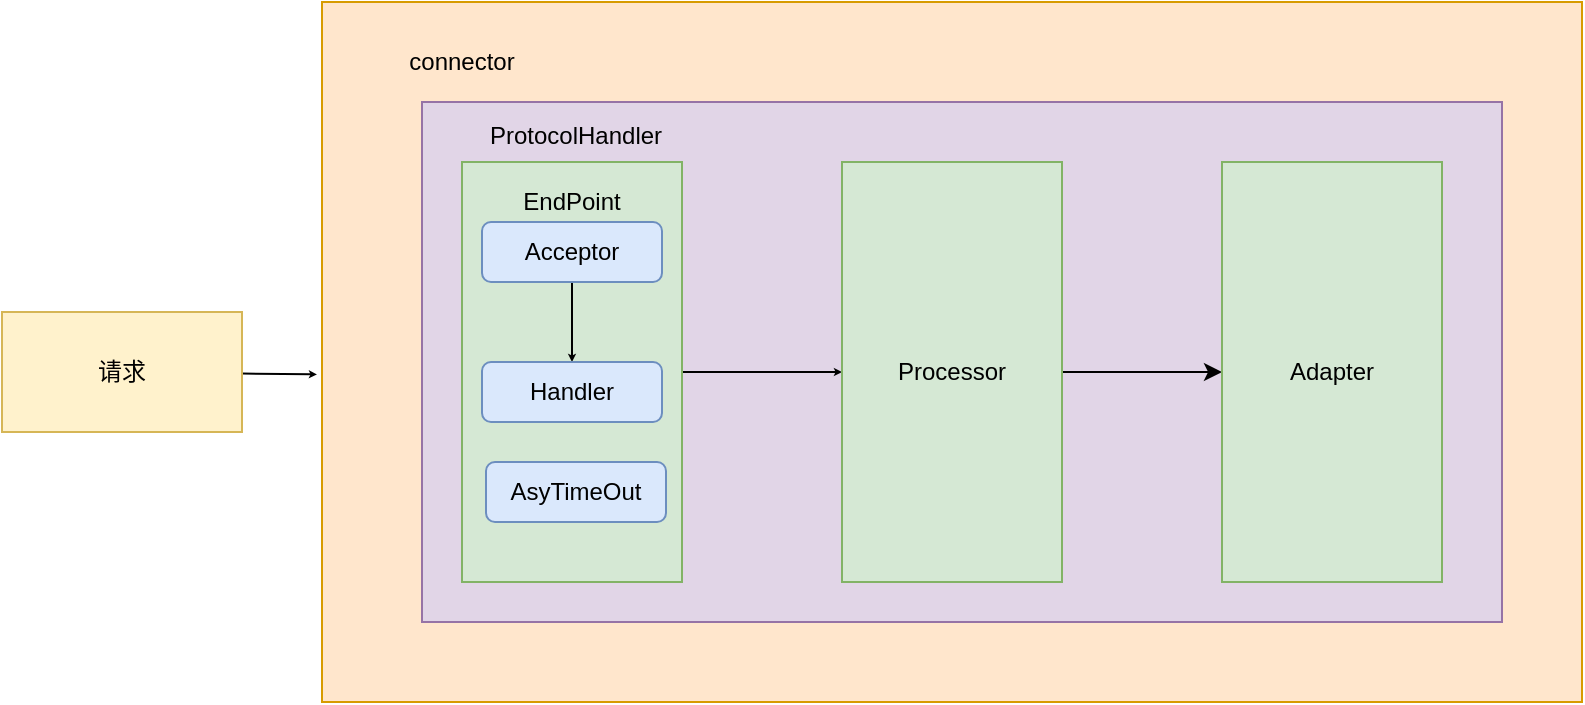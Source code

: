 <mxfile version="14.6.13" type="device" pages="2"><diagram id="bUggtp7el3vRHZugqFDt" name="第 1 页"><mxGraphModel dx="1595" dy="482" grid="1" gridSize="10" guides="1" tooltips="1" connect="1" arrows="1" fold="1" page="1" pageScale="1" pageWidth="827" pageHeight="1169" math="0" shadow="0"><root><mxCell id="0"/><mxCell id="1" parent="0"/><mxCell id="CjqN4TEs6XBHNt-hwPr--1" value="" style="rounded=0;whiteSpace=wrap;html=1;fillColor=#ffe6cc;strokeColor=#d79b00;" vertex="1" parent="1"><mxGeometry x="110" y="90" width="630" height="350" as="geometry"/></mxCell><mxCell id="CjqN4TEs6XBHNt-hwPr--2" value="" style="rounded=0;whiteSpace=wrap;html=1;fillColor=#e1d5e7;strokeColor=#9673a6;" vertex="1" parent="1"><mxGeometry x="160" y="140" width="540" height="260" as="geometry"/></mxCell><mxCell id="CjqN4TEs6XBHNt-hwPr--3" value="connector" style="text;html=1;strokeColor=none;fillColor=none;align=center;verticalAlign=middle;whiteSpace=wrap;rounded=0;" vertex="1" parent="1"><mxGeometry x="140" y="110" width="80" height="20" as="geometry"/></mxCell><mxCell id="CjqN4TEs6XBHNt-hwPr--23" value="" style="edgeStyle=none;rounded=0;sketch=0;jumpStyle=none;jumpSize=1;orthogonalLoop=1;jettySize=auto;html=1;startSize=1;endSize=1;strokeColor=#000000;" edge="1" parent="1" source="CjqN4TEs6XBHNt-hwPr--5" target="CjqN4TEs6XBHNt-hwPr--6"><mxGeometry relative="1" as="geometry"/></mxCell><mxCell id="CjqN4TEs6XBHNt-hwPr--5" value="" style="rounded=0;whiteSpace=wrap;html=1;fillColor=#d5e8d4;strokeColor=#82b366;" vertex="1" parent="1"><mxGeometry x="180" y="170" width="110" height="210" as="geometry"/></mxCell><mxCell id="CjqN4TEs6XBHNt-hwPr--10" value="" style="edgeStyle=orthogonalEdgeStyle;rounded=0;orthogonalLoop=1;jettySize=auto;html=1;" edge="1" parent="1" source="CjqN4TEs6XBHNt-hwPr--6" target="CjqN4TEs6XBHNt-hwPr--7"><mxGeometry relative="1" as="geometry"/></mxCell><mxCell id="CjqN4TEs6XBHNt-hwPr--6" value="Processor" style="rounded=0;whiteSpace=wrap;html=1;fillColor=#d5e8d4;strokeColor=#82b366;" vertex="1" parent="1"><mxGeometry x="370" y="170" width="110" height="210" as="geometry"/></mxCell><mxCell id="CjqN4TEs6XBHNt-hwPr--7" value="Adapter" style="rounded=0;whiteSpace=wrap;html=1;fillColor=#d5e8d4;strokeColor=#82b366;" vertex="1" parent="1"><mxGeometry x="560" y="170" width="110" height="210" as="geometry"/></mxCell><mxCell id="CjqN4TEs6XBHNt-hwPr--11" value="ProtocolHandler" style="text;html=1;strokeColor=none;fillColor=none;align=center;verticalAlign=middle;whiteSpace=wrap;rounded=0;" vertex="1" parent="1"><mxGeometry x="197" y="147" width="80" height="20" as="geometry"/></mxCell><mxCell id="CjqN4TEs6XBHNt-hwPr--12" value="EndPoint" style="text;html=1;strokeColor=none;fillColor=none;align=center;verticalAlign=middle;whiteSpace=wrap;rounded=0;" vertex="1" parent="1"><mxGeometry x="215" y="180" width="40" height="20" as="geometry"/></mxCell><mxCell id="CjqN4TEs6XBHNt-hwPr--22" value="" style="rounded=0;sketch=0;jumpSize=1;orthogonalLoop=1;jettySize=auto;html=1;startSize=1;endSize=1;jumpStyle=none;entryX=0.5;entryY=0;entryDx=0;entryDy=0;" edge="1" parent="1" source="CjqN4TEs6XBHNt-hwPr--13" target="CjqN4TEs6XBHNt-hwPr--14"><mxGeometry relative="1" as="geometry"><mxPoint x="237" y="275" as="targetPoint"/></mxGeometry></mxCell><mxCell id="CjqN4TEs6XBHNt-hwPr--13" value="Acceptor" style="rounded=1;whiteSpace=wrap;html=1;fillColor=#dae8fc;strokeColor=#6c8ebf;" vertex="1" parent="1"><mxGeometry x="190" y="200" width="90" height="30" as="geometry"/></mxCell><mxCell id="CjqN4TEs6XBHNt-hwPr--14" value="Handler" style="rounded=1;whiteSpace=wrap;html=1;fillColor=#dae8fc;strokeColor=#6c8ebf;" vertex="1" parent="1"><mxGeometry x="190" y="270" width="90" height="30" as="geometry"/></mxCell><mxCell id="CjqN4TEs6XBHNt-hwPr--15" value="AsyTimeOut" style="rounded=1;whiteSpace=wrap;html=1;fillColor=#dae8fc;strokeColor=#6c8ebf;" vertex="1" parent="1"><mxGeometry x="192" y="320" width="90" height="30" as="geometry"/></mxCell><mxCell id="CjqN4TEs6XBHNt-hwPr--26" value="" style="edgeStyle=none;rounded=0;sketch=0;jumpStyle=none;jumpSize=1;orthogonalLoop=1;jettySize=auto;html=1;startSize=1;endSize=1;strokeColor=#000000;entryX=-0.004;entryY=0.532;entryDx=0;entryDy=0;entryPerimeter=0;" edge="1" parent="1" source="CjqN4TEs6XBHNt-hwPr--24" target="CjqN4TEs6XBHNt-hwPr--1"><mxGeometry relative="1" as="geometry"/></mxCell><mxCell id="CjqN4TEs6XBHNt-hwPr--24" value="请求" style="rounded=0;whiteSpace=wrap;html=1;fillColor=#fff2cc;strokeColor=#d6b656;" vertex="1" parent="1"><mxGeometry x="-50" y="245" width="120" height="60" as="geometry"/></mxCell></root></mxGraphModel></diagram><diagram id="fXqKSQKmyo8LNh864Hi6" name="第 2 页"><mxGraphModel dx="768" dy="482" grid="1" gridSize="10" guides="1" tooltips="1" connect="1" arrows="1" fold="1" page="1" pageScale="1" pageWidth="827" pageHeight="1169" math="0" shadow="0"><root><mxCell id="HjsdAXtYgCb0F5a366gy-0"/><mxCell id="HjsdAXtYgCb0F5a366gy-1" parent="HjsdAXtYgCb0F5a366gy-0"/><mxCell id="7tr3r_PtLFNOlOifY_Rt-0" value="" style="rounded=0;whiteSpace=wrap;html=1;fillColor=#dae8fc;strokeColor=#6c8ebf;" vertex="1" parent="HjsdAXtYgCb0F5a366gy-1"><mxGeometry x="45" y="50" width="650" height="430" as="geometry"/></mxCell><mxCell id="7tr3r_PtLFNOlOifY_Rt-1" value="" style="rounded=0;whiteSpace=wrap;html=1;fillColor=#d5e8d4;strokeColor=#82b366;" vertex="1" parent="HjsdAXtYgCb0F5a366gy-1"><mxGeometry x="120" y="90" width="400" height="240" as="geometry"/></mxCell><mxCell id="7tr3r_PtLFNOlOifY_Rt-2" value="" style="rounded=0;whiteSpace=wrap;html=1;fillColor=#d5e8d4;strokeColor=#82b366;" vertex="1" parent="HjsdAXtYgCb0F5a366gy-1"><mxGeometry x="140" y="135" width="400" height="240" as="geometry"/></mxCell><mxCell id="7tr3r_PtLFNOlOifY_Rt-3" value="" style="rounded=0;whiteSpace=wrap;html=1;fillColor=#d5e8d4;strokeColor=#82b366;" vertex="1" parent="HjsdAXtYgCb0F5a366gy-1"><mxGeometry x="170" y="170" width="400" height="240" as="geometry"/></mxCell><mxCell id="7tr3r_PtLFNOlOifY_Rt-4" value="Engine" style="text;html=1;strokeColor=none;fillColor=none;align=center;verticalAlign=middle;whiteSpace=wrap;rounded=0;" vertex="1" parent="HjsdAXtYgCb0F5a366gy-1"><mxGeometry x="70" y="60" width="40" height="20" as="geometry"/></mxCell><mxCell id="7tr3r_PtLFNOlOifY_Rt-5" value="host" style="text;html=1;strokeColor=none;fillColor=none;align=center;verticalAlign=middle;whiteSpace=wrap;rounded=0;" vertex="1" parent="HjsdAXtYgCb0F5a366gy-1"><mxGeometry x="140" y="100" width="50" height="20" as="geometry"/></mxCell><mxCell id="7tr3r_PtLFNOlOifY_Rt-6" value="host" style="text;html=1;strokeColor=none;fillColor=none;align=center;verticalAlign=middle;whiteSpace=wrap;rounded=0;" vertex="1" parent="HjsdAXtYgCb0F5a366gy-1"><mxGeometry x="150" y="140" width="40" height="20" as="geometry"/></mxCell><mxCell id="7tr3r_PtLFNOlOifY_Rt-7" value="host" style="text;html=1;strokeColor=none;fillColor=none;align=center;verticalAlign=middle;whiteSpace=wrap;rounded=0;" vertex="1" parent="HjsdAXtYgCb0F5a366gy-1"><mxGeometry x="180" y="180" width="40" height="20" as="geometry"/></mxCell><mxCell id="7tr3r_PtLFNOlOifY_Rt-8" value="" style="rounded=0;whiteSpace=wrap;html=1;fillColor=#fff2cc;strokeColor=#d6b656;" vertex="1" parent="HjsdAXtYgCb0F5a366gy-1"><mxGeometry x="190" y="200" width="270" height="110" as="geometry"/></mxCell><mxCell id="7tr3r_PtLFNOlOifY_Rt-9" value="" style="rounded=0;whiteSpace=wrap;html=1;fillColor=#fff2cc;strokeColor=#d6b656;" vertex="1" parent="HjsdAXtYgCb0F5a366gy-1"><mxGeometry x="205" y="230" width="270" height="110" as="geometry"/></mxCell><mxCell id="7tr3r_PtLFNOlOifY_Rt-10" value="" style="rounded=0;whiteSpace=wrap;html=1;fillColor=#fff2cc;strokeColor=#d6b656;" vertex="1" parent="HjsdAXtYgCb0F5a366gy-1"><mxGeometry x="220" y="270" width="270" height="110" as="geometry"/></mxCell><mxCell id="7tr3r_PtLFNOlOifY_Rt-11" value="context" style="text;html=1;strokeColor=none;fillColor=none;align=center;verticalAlign=middle;whiteSpace=wrap;rounded=0;" vertex="1" parent="HjsdAXtYgCb0F5a366gy-1"><mxGeometry x="210" y="207" width="40" height="20" as="geometry"/></mxCell><mxCell id="7tr3r_PtLFNOlOifY_Rt-12" value="context" style="text;html=1;strokeColor=none;fillColor=none;align=center;verticalAlign=middle;whiteSpace=wrap;rounded=0;" vertex="1" parent="HjsdAXtYgCb0F5a366gy-1"><mxGeometry x="220" y="240" width="40" height="20" as="geometry"/></mxCell><mxCell id="7tr3r_PtLFNOlOifY_Rt-13" value="context" style="text;html=1;strokeColor=none;fillColor=none;align=center;verticalAlign=middle;whiteSpace=wrap;rounded=0;" vertex="1" parent="HjsdAXtYgCb0F5a366gy-1"><mxGeometry x="230" y="280" width="40" height="20" as="geometry"/></mxCell><mxCell id="7tr3r_PtLFNOlOifY_Rt-14" value="wrapper" style="rounded=1;whiteSpace=wrap;html=1;fillColor=#f8cecc;strokeColor=#b85450;" vertex="1" parent="HjsdAXtYgCb0F5a366gy-1"><mxGeometry x="260" y="295" width="100" height="35" as="geometry"/></mxCell><mxCell id="7tr3r_PtLFNOlOifY_Rt-16" value="wrapper" style="rounded=1;whiteSpace=wrap;html=1;fillColor=#f8cecc;strokeColor=#b85450;" vertex="1" parent="HjsdAXtYgCb0F5a366gy-1"><mxGeometry x="280" y="320" width="100" height="35" as="geometry"/></mxCell><mxCell id="7tr3r_PtLFNOlOifY_Rt-17" value="wrapper" style="rounded=1;whiteSpace=wrap;html=1;fillColor=#f8cecc;strokeColor=#b85450;" vertex="1" parent="HjsdAXtYgCb0F5a366gy-1"><mxGeometry x="305" y="345" width="100" height="35" as="geometry"/></mxCell></root></mxGraphModel></diagram></mxfile>
